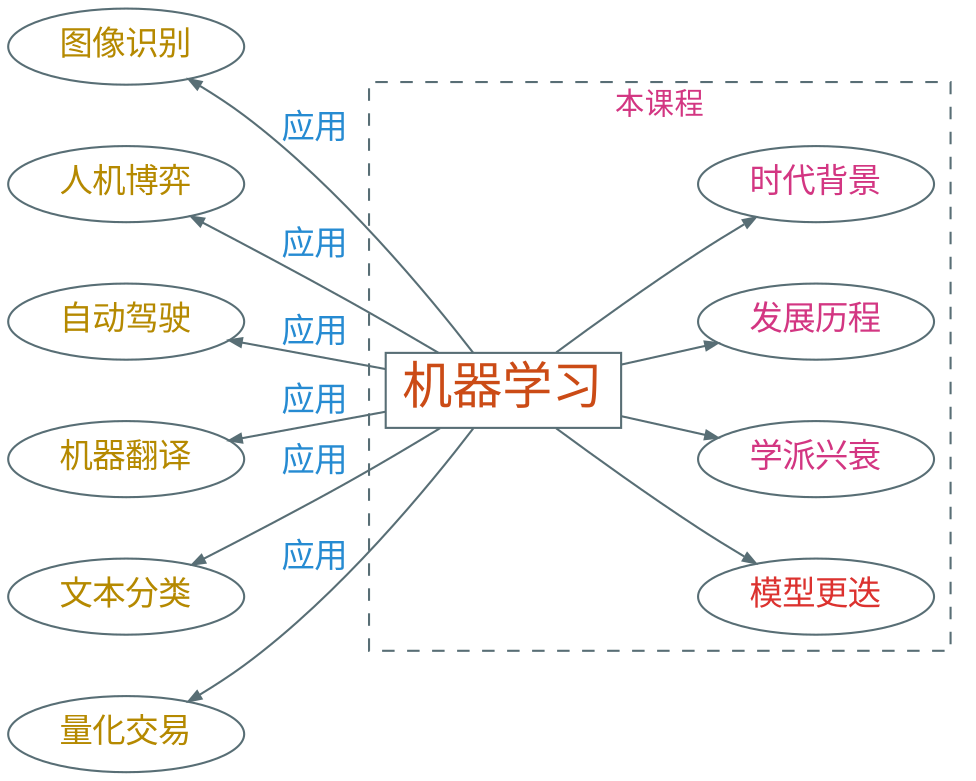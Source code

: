 digraph g {
    rankdir=LR
    graph [nodesep=0.4 ranksep=0.5]
    bgcolor="transparent"

    node [shape=ellipse color="#586e75" fontcolor="#b58900" fontsize=16 fontname="Ysabeau,LXGWWenKai"]
    edge [color="#586e75" fontcolor="#268bd2" fontsize=16 fontname="Ysabeau,LXGWWenKai" arrowsize=0.6]

    机器学习 [shape=box fontsize=24 fontcolor="#cb4b16"]
    {图像识别,人机博弈,自动驾驶,机器翻译,文本分类,量化交易} -> 机器学习 [label="应用" dir=back]

    node [fontcolor="#dc322f"]

    subgraph cluster_0 {
        style=dashed
        fontname="Ysabeau,LXGWWenKai"
        label=本课程
        color="#586e75"
        fontcolor="#d33682"

        机器学习 -> {模型更迭}

        node [fontcolor="#d33682"]

        机器学习 -> {学派兴衰,发展历程,时代背景}
    }
}